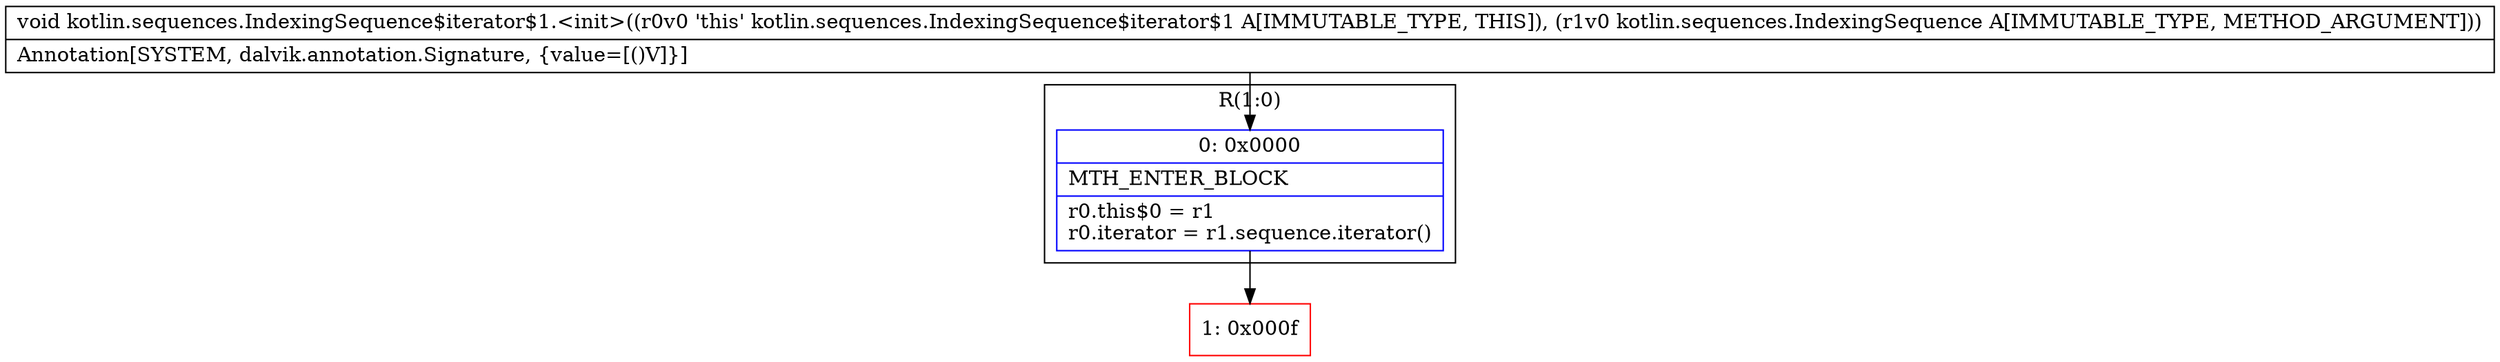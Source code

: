 digraph "CFG forkotlin.sequences.IndexingSequence$iterator$1.\<init\>(Lkotlin\/sequences\/IndexingSequence;)V" {
subgraph cluster_Region_937744378 {
label = "R(1:0)";
node [shape=record,color=blue];
Node_0 [shape=record,label="{0\:\ 0x0000|MTH_ENTER_BLOCK\l|r0.this$0 = r1\lr0.iterator = r1.sequence.iterator()\l}"];
}
Node_1 [shape=record,color=red,label="{1\:\ 0x000f}"];
MethodNode[shape=record,label="{void kotlin.sequences.IndexingSequence$iterator$1.\<init\>((r0v0 'this' kotlin.sequences.IndexingSequence$iterator$1 A[IMMUTABLE_TYPE, THIS]), (r1v0 kotlin.sequences.IndexingSequence A[IMMUTABLE_TYPE, METHOD_ARGUMENT]))  | Annotation[SYSTEM, dalvik.annotation.Signature, \{value=[()V]\}]\l}"];
MethodNode -> Node_0;
Node_0 -> Node_1;
}

